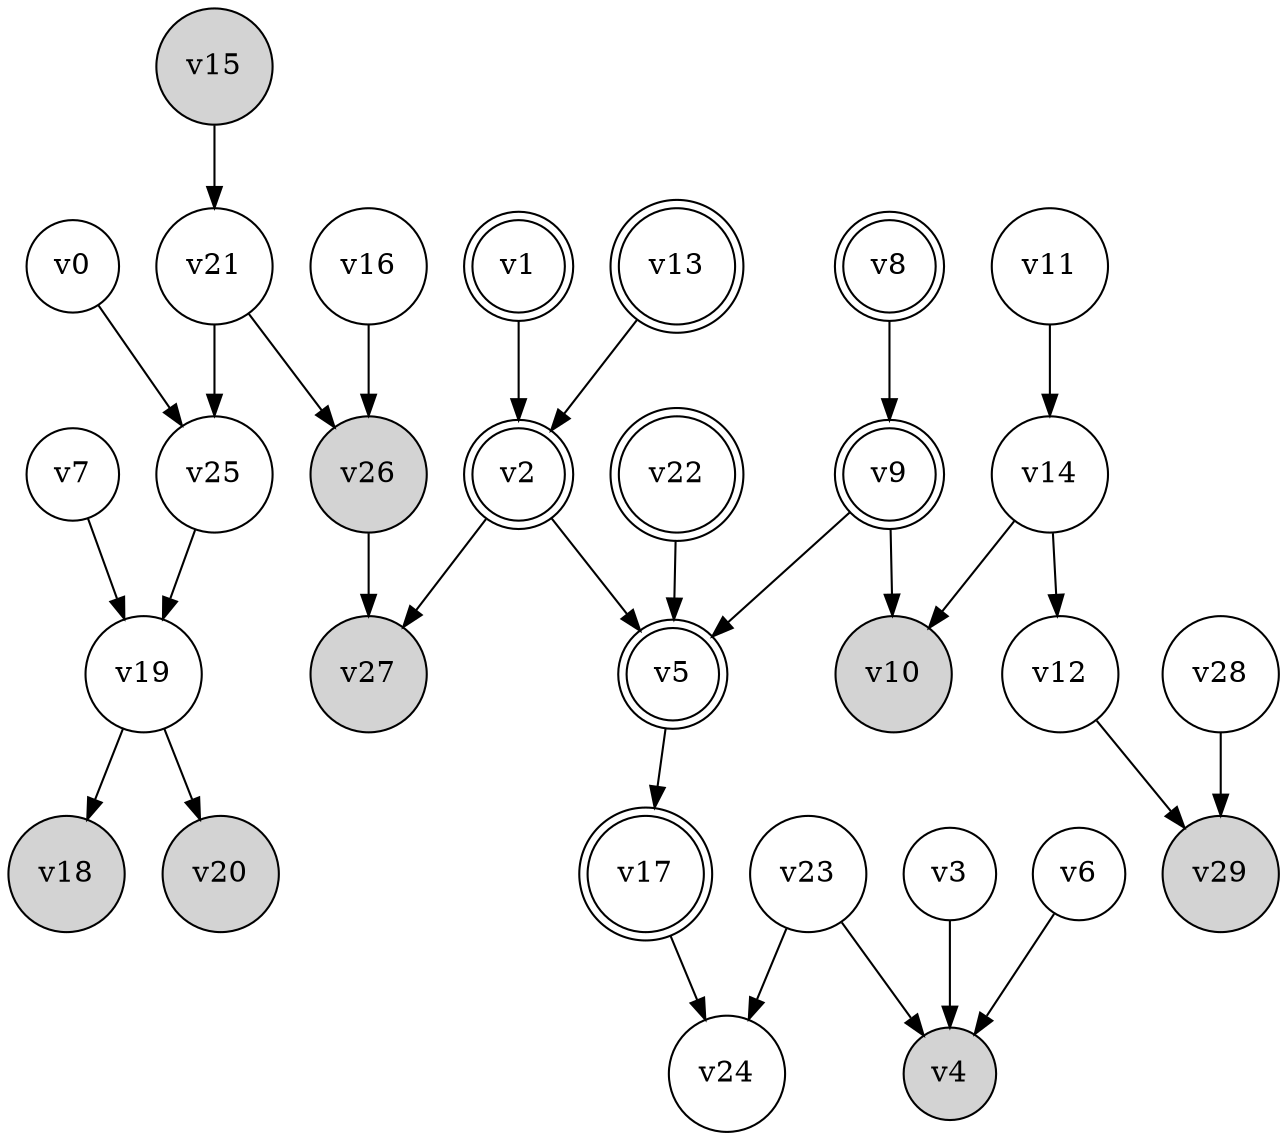 digraph {
	rankdir=TD
	v0 [shape=circle]
	v1 [shape=doublecircle]
	v2 [shape=doublecircle]
	v3 [shape=circle]
	v4 [shape=circle style=filled]
	v5 [shape=doublecircle]
	v6 [shape=circle]
	v7 [shape=circle]
	v8 [shape=doublecircle]
	v9 [shape=doublecircle]
	v10 [shape=circle style=filled]
	v11 [shape=circle]
	v12 [shape=circle]
	v13 [shape=doublecircle]
	v14 [shape=circle]
	v15 [shape=circle style=filled]
	v16 [shape=circle]
	v17 [shape=doublecircle]
	v18 [shape=circle style=filled]
	v19 [shape=circle]
	v20 [shape=circle style=filled]
	v21 [shape=circle]
	v22 [shape=doublecircle]
	v23 [shape=circle]
	v24 [shape=circle]
	v25 [shape=circle]
	v26 [shape=circle style=filled]
	v27 [shape=circle style=filled]
	v28 [shape=circle]
	v29 [shape=circle style=filled]
	v0 -> v25
	v1 -> v2
	v2 -> v27
	v2 -> v5
	v3 -> v4
	v5 -> v17
	v6 -> v4
	v7 -> v19
	v8 -> v9
	v9 -> v10
	v9 -> v5
	v11 -> v14
	v12 -> v29
	v13 -> v2
	v14 -> v10
	v14 -> v12
	v15 -> v21
	v16 -> v26
	v17 -> v24
	v19 -> v18
	v19 -> v20
	v21 -> v25
	v21 -> v26
	v22 -> v5
	v23 -> v4
	v23 -> v24
	v25 -> v19
	v26 -> v27
	v28 -> v29
}
